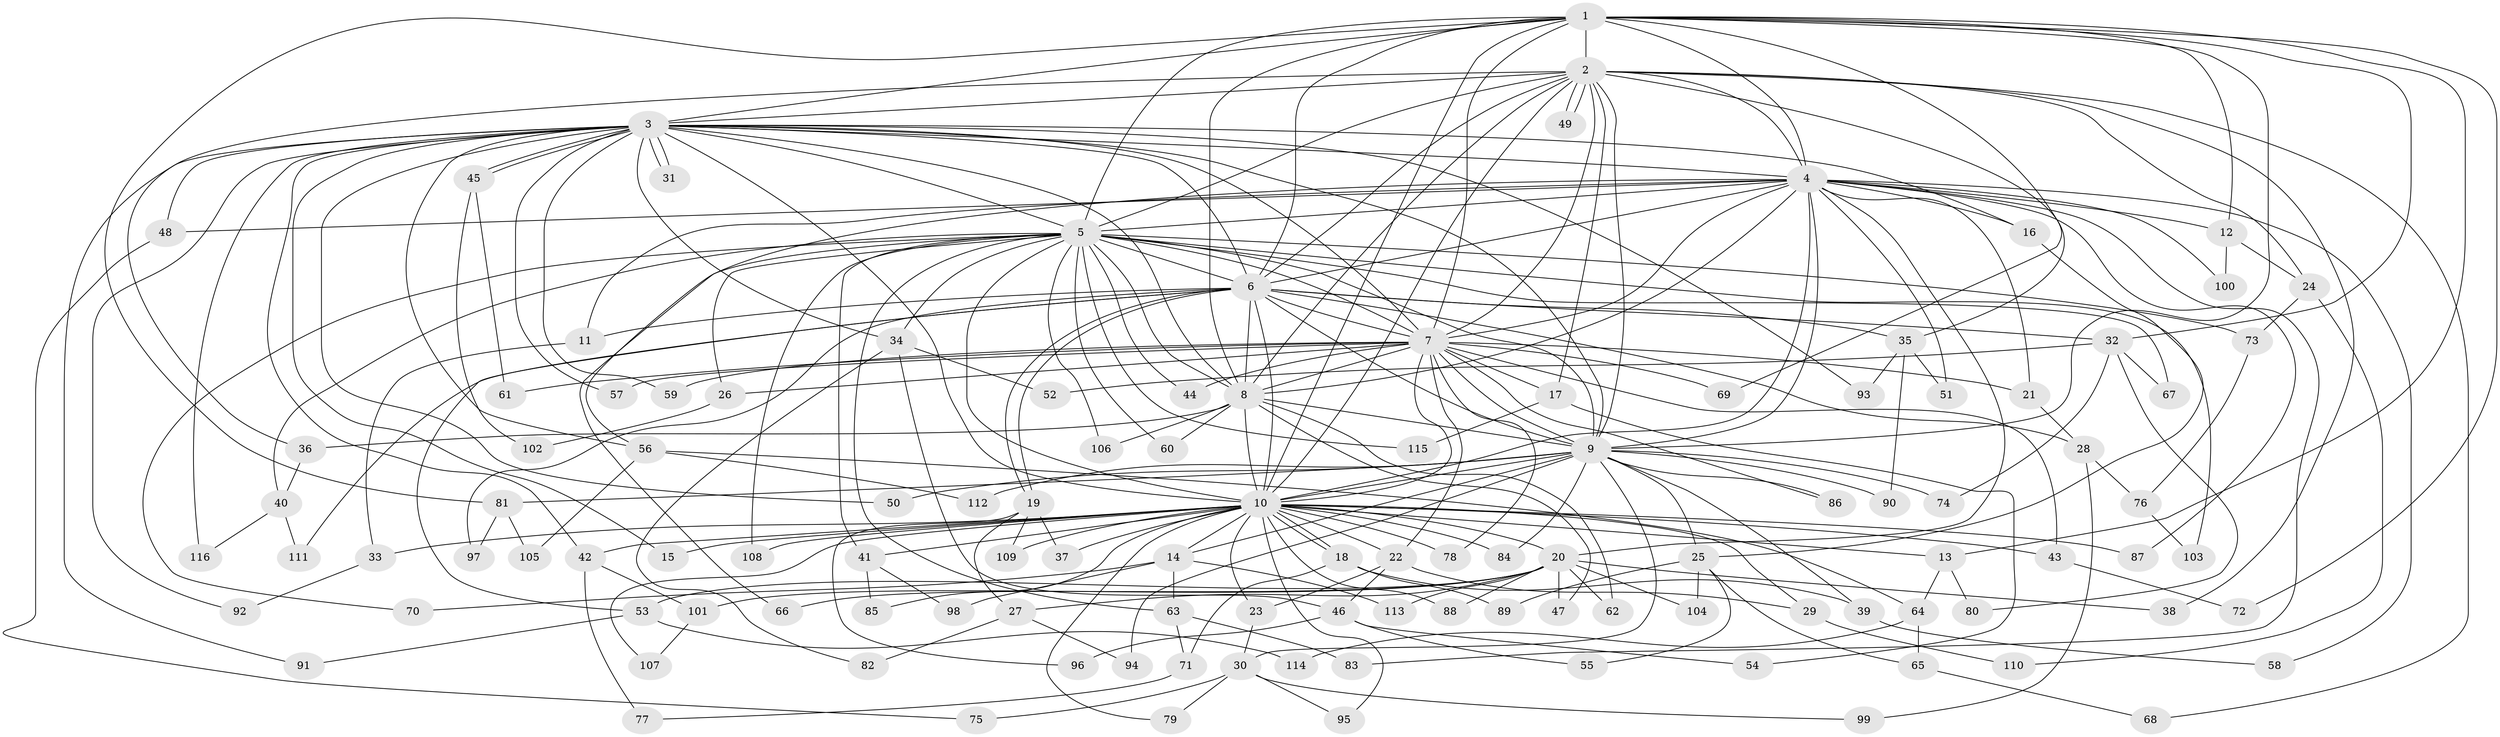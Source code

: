 // coarse degree distribution, {12: 0.028985507246376812, 33: 0.014492753623188406, 22: 0.014492753623188406, 17: 0.014492753623188406, 14: 0.014492753623188406, 19: 0.014492753623188406, 24: 0.014492753623188406, 3: 0.13043478260869565, 4: 0.11594202898550725, 2: 0.4927536231884058, 6: 0.043478260869565216, 5: 0.043478260869565216, 7: 0.014492753623188406, 8: 0.014492753623188406, 1: 0.028985507246376812}
// Generated by graph-tools (version 1.1) at 2025/17/03/04/25 18:17:53]
// undirected, 116 vertices, 257 edges
graph export_dot {
graph [start="1"]
  node [color=gray90,style=filled];
  1;
  2;
  3;
  4;
  5;
  6;
  7;
  8;
  9;
  10;
  11;
  12;
  13;
  14;
  15;
  16;
  17;
  18;
  19;
  20;
  21;
  22;
  23;
  24;
  25;
  26;
  27;
  28;
  29;
  30;
  31;
  32;
  33;
  34;
  35;
  36;
  37;
  38;
  39;
  40;
  41;
  42;
  43;
  44;
  45;
  46;
  47;
  48;
  49;
  50;
  51;
  52;
  53;
  54;
  55;
  56;
  57;
  58;
  59;
  60;
  61;
  62;
  63;
  64;
  65;
  66;
  67;
  68;
  69;
  70;
  71;
  72;
  73;
  74;
  75;
  76;
  77;
  78;
  79;
  80;
  81;
  82;
  83;
  84;
  85;
  86;
  87;
  88;
  89;
  90;
  91;
  92;
  93;
  94;
  95;
  96;
  97;
  98;
  99;
  100;
  101;
  102;
  103;
  104;
  105;
  106;
  107;
  108;
  109;
  110;
  111;
  112;
  113;
  114;
  115;
  116;
  1 -- 2;
  1 -- 3;
  1 -- 4;
  1 -- 5;
  1 -- 6;
  1 -- 7;
  1 -- 8;
  1 -- 9;
  1 -- 10;
  1 -- 12;
  1 -- 13;
  1 -- 32;
  1 -- 69;
  1 -- 72;
  1 -- 81;
  2 -- 3;
  2 -- 4;
  2 -- 5;
  2 -- 6;
  2 -- 7;
  2 -- 8;
  2 -- 9;
  2 -- 10;
  2 -- 17;
  2 -- 24;
  2 -- 35;
  2 -- 36;
  2 -- 38;
  2 -- 49;
  2 -- 49;
  2 -- 68;
  3 -- 4;
  3 -- 5;
  3 -- 6;
  3 -- 7;
  3 -- 8;
  3 -- 9;
  3 -- 10;
  3 -- 15;
  3 -- 16;
  3 -- 31;
  3 -- 31;
  3 -- 34;
  3 -- 42;
  3 -- 45;
  3 -- 45;
  3 -- 48;
  3 -- 50;
  3 -- 56;
  3 -- 57;
  3 -- 59;
  3 -- 91;
  3 -- 92;
  3 -- 93;
  3 -- 116;
  4 -- 5;
  4 -- 6;
  4 -- 7;
  4 -- 8;
  4 -- 9;
  4 -- 10;
  4 -- 11;
  4 -- 12;
  4 -- 16;
  4 -- 20;
  4 -- 21;
  4 -- 48;
  4 -- 51;
  4 -- 56;
  4 -- 58;
  4 -- 83;
  4 -- 87;
  4 -- 100;
  5 -- 6;
  5 -- 7;
  5 -- 8;
  5 -- 9;
  5 -- 10;
  5 -- 26;
  5 -- 34;
  5 -- 40;
  5 -- 41;
  5 -- 44;
  5 -- 60;
  5 -- 63;
  5 -- 66;
  5 -- 67;
  5 -- 70;
  5 -- 73;
  5 -- 103;
  5 -- 106;
  5 -- 108;
  5 -- 115;
  6 -- 7;
  6 -- 8;
  6 -- 9;
  6 -- 10;
  6 -- 11;
  6 -- 19;
  6 -- 19;
  6 -- 28;
  6 -- 32;
  6 -- 35;
  6 -- 53;
  6 -- 97;
  6 -- 111;
  7 -- 8;
  7 -- 9;
  7 -- 10;
  7 -- 17;
  7 -- 21;
  7 -- 22;
  7 -- 26;
  7 -- 43;
  7 -- 44;
  7 -- 57;
  7 -- 59;
  7 -- 61;
  7 -- 69;
  7 -- 78;
  7 -- 86;
  8 -- 9;
  8 -- 10;
  8 -- 36;
  8 -- 47;
  8 -- 60;
  8 -- 62;
  8 -- 106;
  9 -- 10;
  9 -- 14;
  9 -- 25;
  9 -- 30;
  9 -- 39;
  9 -- 50;
  9 -- 74;
  9 -- 81;
  9 -- 84;
  9 -- 86;
  9 -- 90;
  9 -- 94;
  9 -- 112;
  10 -- 13;
  10 -- 14;
  10 -- 15;
  10 -- 18;
  10 -- 18;
  10 -- 20;
  10 -- 22;
  10 -- 23;
  10 -- 29;
  10 -- 33;
  10 -- 37;
  10 -- 41;
  10 -- 42;
  10 -- 43;
  10 -- 78;
  10 -- 79;
  10 -- 84;
  10 -- 85;
  10 -- 87;
  10 -- 88;
  10 -- 95;
  10 -- 107;
  10 -- 108;
  10 -- 109;
  11 -- 33;
  12 -- 24;
  12 -- 100;
  13 -- 64;
  13 -- 80;
  14 -- 63;
  14 -- 70;
  14 -- 98;
  14 -- 113;
  16 -- 25;
  17 -- 54;
  17 -- 115;
  18 -- 39;
  18 -- 71;
  18 -- 89;
  19 -- 27;
  19 -- 37;
  19 -- 96;
  19 -- 109;
  20 -- 27;
  20 -- 38;
  20 -- 47;
  20 -- 53;
  20 -- 62;
  20 -- 66;
  20 -- 88;
  20 -- 101;
  20 -- 104;
  20 -- 113;
  21 -- 28;
  22 -- 23;
  22 -- 29;
  22 -- 46;
  23 -- 30;
  24 -- 73;
  24 -- 110;
  25 -- 55;
  25 -- 65;
  25 -- 89;
  25 -- 104;
  26 -- 102;
  27 -- 82;
  27 -- 94;
  28 -- 76;
  28 -- 99;
  29 -- 110;
  30 -- 75;
  30 -- 79;
  30 -- 95;
  30 -- 99;
  32 -- 52;
  32 -- 67;
  32 -- 74;
  32 -- 80;
  33 -- 92;
  34 -- 46;
  34 -- 52;
  34 -- 82;
  35 -- 51;
  35 -- 90;
  35 -- 93;
  36 -- 40;
  39 -- 58;
  40 -- 111;
  40 -- 116;
  41 -- 85;
  41 -- 98;
  42 -- 77;
  42 -- 101;
  43 -- 72;
  45 -- 61;
  45 -- 102;
  46 -- 54;
  46 -- 55;
  46 -- 96;
  48 -- 75;
  53 -- 91;
  53 -- 114;
  56 -- 64;
  56 -- 105;
  56 -- 112;
  63 -- 71;
  63 -- 83;
  64 -- 65;
  64 -- 114;
  65 -- 68;
  71 -- 77;
  73 -- 76;
  76 -- 103;
  81 -- 97;
  81 -- 105;
  101 -- 107;
}
